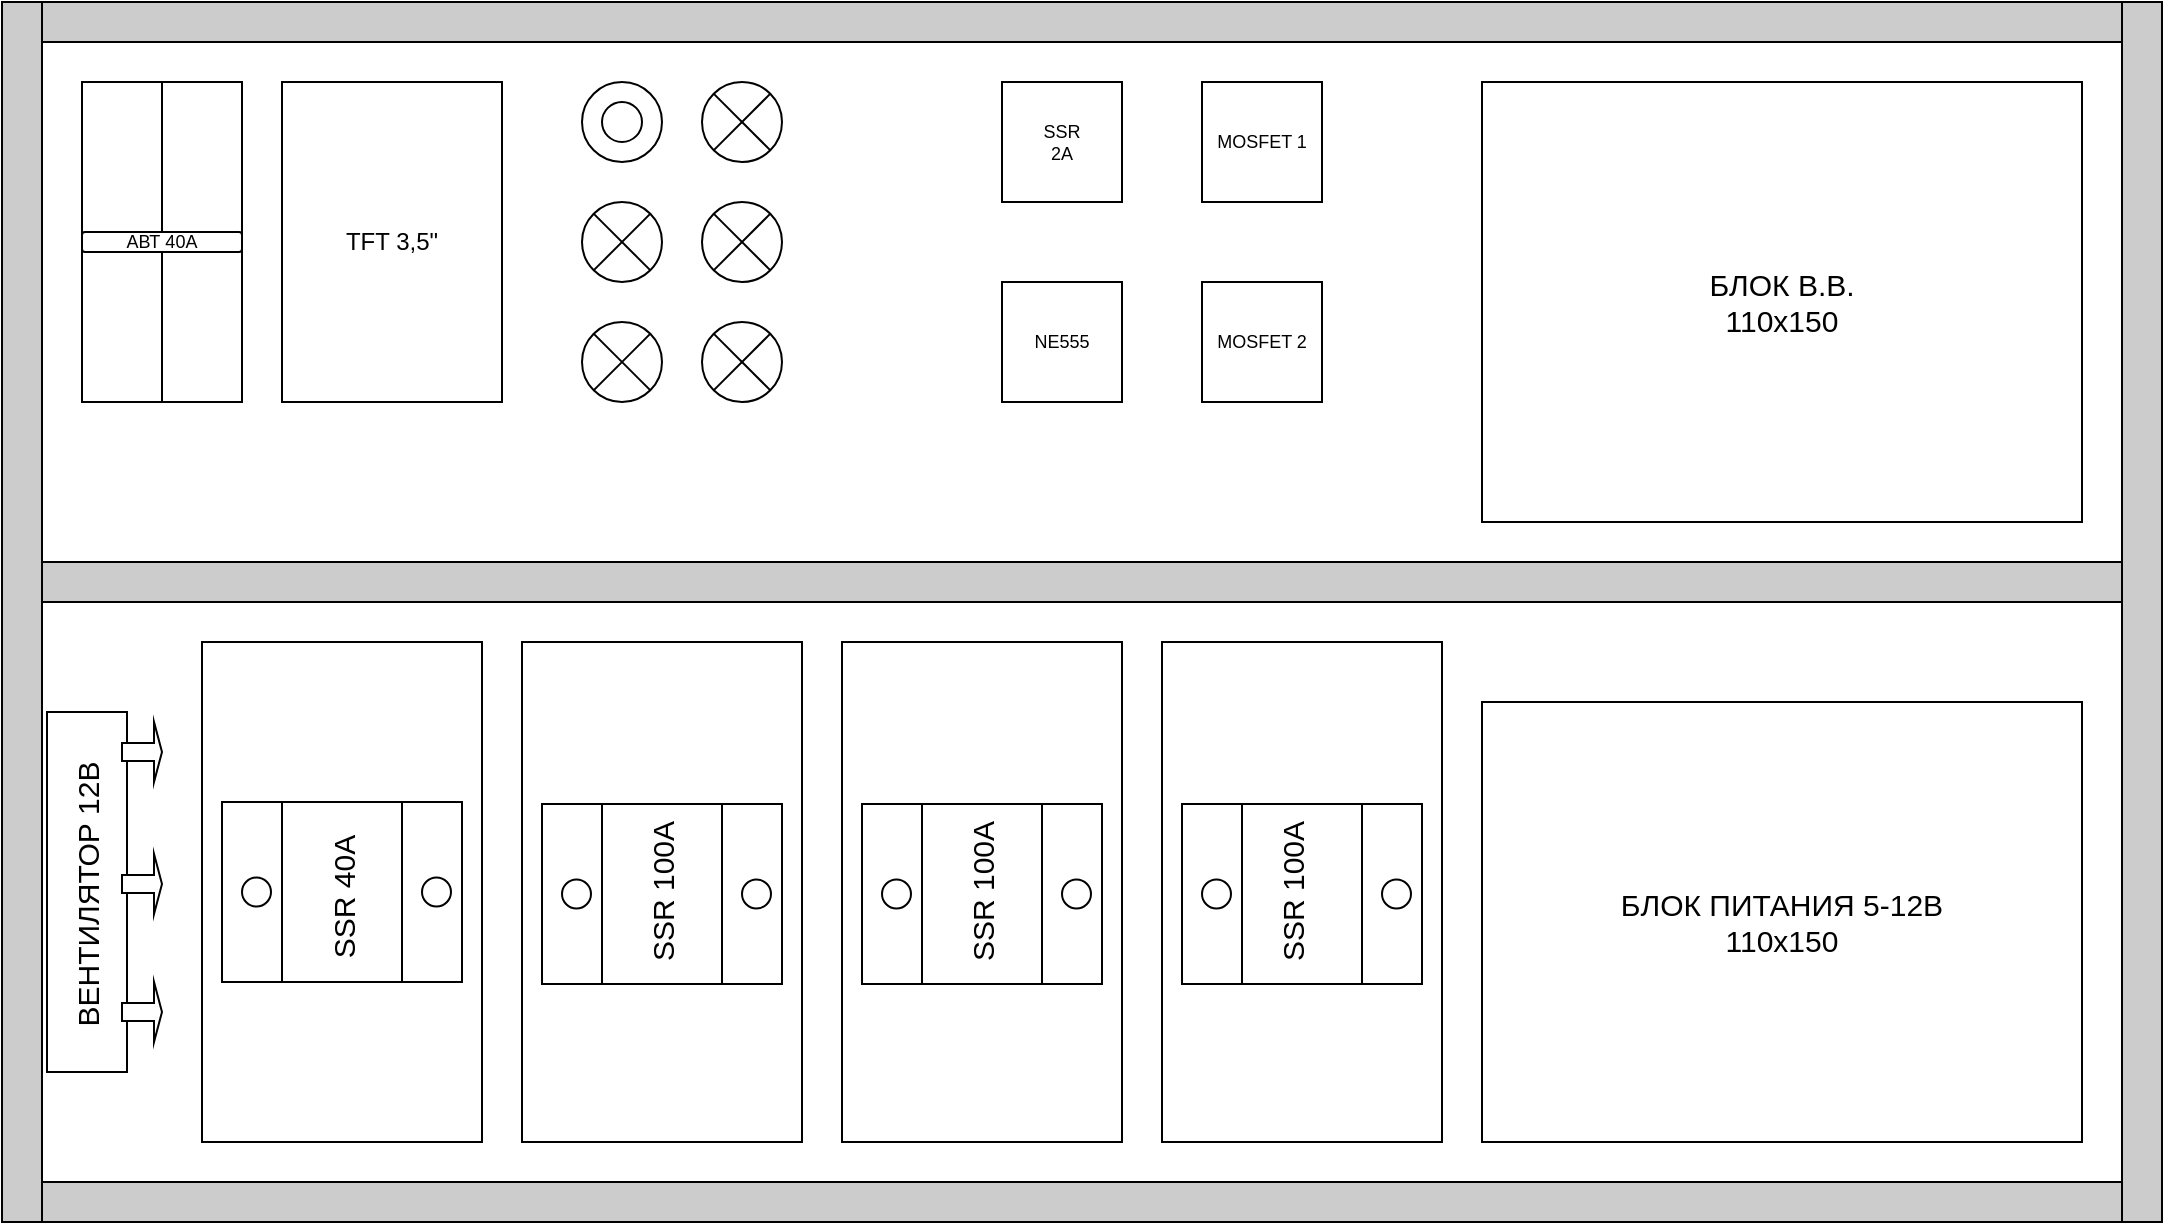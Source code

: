 <mxfile version="14.9.3" type="github">
  <diagram id="ALkyZSrOoAcbw6rtk0LM" name="Page-1">
    <mxGraphModel dx="1673" dy="840" grid="1" gridSize="10" guides="1" tooltips="1" connect="1" arrows="1" fold="1" page="1" pageScale="1" pageWidth="1169" pageHeight="827" background="#ffffff" math="0" shadow="0">
      <root>
        <mxCell id="0" />
        <mxCell id="1" parent="0" />
        <mxCell id="_bulFac5hPzbhJ2bnuvu-8" value="" style="rounded=0;whiteSpace=wrap;html=1;" vertex="1" parent="1">
          <mxGeometry x="60" y="60" width="40" height="160" as="geometry" />
        </mxCell>
        <mxCell id="_bulFac5hPzbhJ2bnuvu-10" value="TFT 3,5&quot;" style="rounded=0;whiteSpace=wrap;html=1;" vertex="1" parent="1">
          <mxGeometry x="160" y="60" width="110" height="160" as="geometry" />
        </mxCell>
        <mxCell id="_bulFac5hPzbhJ2bnuvu-20" value="&lt;div&gt;SSR&lt;/div&gt;&lt;div&gt;2A&lt;br&gt;&lt;/div&gt;" style="whiteSpace=wrap;html=1;aspect=fixed;fontSize=9;" vertex="1" parent="1">
          <mxGeometry x="520" y="60" width="60" height="60" as="geometry" />
        </mxCell>
        <mxCell id="_bulFac5hPzbhJ2bnuvu-21" value="&lt;div&gt;NE555&lt;/div&gt;" style="whiteSpace=wrap;html=1;aspect=fixed;fontSize=9;" vertex="1" parent="1">
          <mxGeometry x="520" y="160" width="60" height="60" as="geometry" />
        </mxCell>
        <mxCell id="_bulFac5hPzbhJ2bnuvu-24" value="&lt;div&gt;БЛОК В.В.&lt;br&gt;&lt;/div&gt;110х150" style="rounded=0;whiteSpace=wrap;html=1;fontSize=15;" vertex="1" parent="1">
          <mxGeometry x="760" y="60" width="300" height="220" as="geometry" />
        </mxCell>
        <mxCell id="_bulFac5hPzbhJ2bnuvu-27" value="" style="rounded=0;whiteSpace=wrap;html=1;" vertex="1" parent="1">
          <mxGeometry x="100" y="60" width="40" height="160" as="geometry" />
        </mxCell>
        <mxCell id="_bulFac5hPzbhJ2bnuvu-17" value="АВТ 40А" style="rounded=1;whiteSpace=wrap;html=1;fontSize=9;" vertex="1" parent="1">
          <mxGeometry x="60" y="135" width="80" height="10" as="geometry" />
        </mxCell>
        <mxCell id="_bulFac5hPzbhJ2bnuvu-28" value="" style="ellipse;whiteSpace=wrap;html=1;aspect=fixed;fontSize=9;" vertex="1" parent="1">
          <mxGeometry x="310" y="60" width="40" height="40" as="geometry" />
        </mxCell>
        <mxCell id="_bulFac5hPzbhJ2bnuvu-36" value="" style="ellipse;whiteSpace=wrap;html=1;aspect=fixed;fontSize=9;" vertex="1" parent="1">
          <mxGeometry x="320" y="70" width="20" height="20" as="geometry" />
        </mxCell>
        <mxCell id="_bulFac5hPzbhJ2bnuvu-37" value="" style="shape=sumEllipse;perimeter=ellipsePerimeter;whiteSpace=wrap;html=1;backgroundOutline=1;fontSize=9;" vertex="1" parent="1">
          <mxGeometry x="370" y="60" width="40" height="40" as="geometry" />
        </mxCell>
        <mxCell id="_bulFac5hPzbhJ2bnuvu-38" value="" style="shape=sumEllipse;perimeter=ellipsePerimeter;whiteSpace=wrap;html=1;backgroundOutline=1;fontSize=9;" vertex="1" parent="1">
          <mxGeometry x="310" y="180" width="40" height="40" as="geometry" />
        </mxCell>
        <mxCell id="_bulFac5hPzbhJ2bnuvu-39" value="" style="shape=sumEllipse;perimeter=ellipsePerimeter;whiteSpace=wrap;html=1;backgroundOutline=1;fontSize=9;" vertex="1" parent="1">
          <mxGeometry x="370" y="180" width="40" height="40" as="geometry" />
        </mxCell>
        <mxCell id="_bulFac5hPzbhJ2bnuvu-40" value="" style="shape=sumEllipse;perimeter=ellipsePerimeter;whiteSpace=wrap;html=1;backgroundOutline=1;fontSize=9;" vertex="1" parent="1">
          <mxGeometry x="310" y="120" width="40" height="40" as="geometry" />
        </mxCell>
        <mxCell id="_bulFac5hPzbhJ2bnuvu-41" value="" style="shape=sumEllipse;perimeter=ellipsePerimeter;whiteSpace=wrap;html=1;backgroundOutline=1;fontSize=9;" vertex="1" parent="1">
          <mxGeometry x="370" y="120" width="40" height="40" as="geometry" />
        </mxCell>
        <mxCell id="_bulFac5hPzbhJ2bnuvu-42" value="MOSFET 1" style="whiteSpace=wrap;html=1;aspect=fixed;fontSize=9;" vertex="1" parent="1">
          <mxGeometry x="620" y="60" width="60" height="60" as="geometry" />
        </mxCell>
        <mxCell id="_bulFac5hPzbhJ2bnuvu-43" value="MOSFET 2" style="whiteSpace=wrap;html=1;aspect=fixed;fontSize=9;" vertex="1" parent="1">
          <mxGeometry x="620" y="160" width="60" height="60" as="geometry" />
        </mxCell>
        <mxCell id="_bulFac5hPzbhJ2bnuvu-44" value="" style="rounded=0;whiteSpace=wrap;html=1;fontSize=15;" vertex="1" parent="1">
          <mxGeometry x="120" y="340" width="140" height="250" as="geometry" />
        </mxCell>
        <mxCell id="_bulFac5hPzbhJ2bnuvu-45" value="" style="rounded=0;whiteSpace=wrap;html=1;fontSize=15;" vertex="1" parent="1">
          <mxGeometry x="42.5" y="375" width="40" height="180" as="geometry" />
        </mxCell>
        <mxCell id="_bulFac5hPzbhJ2bnuvu-46" value="" style="rounded=0;whiteSpace=wrap;html=1;fontSize=15;" vertex="1" parent="1">
          <mxGeometry x="280" y="340" width="140" height="250" as="geometry" />
        </mxCell>
        <mxCell id="_bulFac5hPzbhJ2bnuvu-47" value="" style="rounded=0;whiteSpace=wrap;html=1;fontSize=15;" vertex="1" parent="1">
          <mxGeometry x="440" y="340" width="140" height="250" as="geometry" />
        </mxCell>
        <mxCell id="_bulFac5hPzbhJ2bnuvu-48" value="" style="rounded=0;whiteSpace=wrap;html=1;fontSize=15;" vertex="1" parent="1">
          <mxGeometry x="600" y="340" width="140" height="250" as="geometry" />
        </mxCell>
        <mxCell id="_bulFac5hPzbhJ2bnuvu-50" value="&lt;div&gt;БЛОК ПИТАНИЯ 5-12В&lt;/div&gt;&lt;div&gt;110х150&lt;br&gt;&lt;/div&gt;" style="rounded=0;whiteSpace=wrap;html=1;fontSize=15;" vertex="1" parent="1">
          <mxGeometry x="760" y="370" width="300" height="220" as="geometry" />
        </mxCell>
        <mxCell id="_bulFac5hPzbhJ2bnuvu-52" value="" style="rounded=0;whiteSpace=wrap;html=1;fontSize=15;labelBackgroundColor=none;fillColor=#CCCCCC;" vertex="1" parent="1">
          <mxGeometry x="40" y="300" width="1040" height="20" as="geometry" />
        </mxCell>
        <mxCell id="_bulFac5hPzbhJ2bnuvu-56" value="" style="rounded=0;whiteSpace=wrap;html=1;fontSize=15;labelBackgroundColor=none;fillColor=#CCCCCC;" vertex="1" parent="1">
          <mxGeometry x="40" y="610" width="1040" height="20" as="geometry" />
        </mxCell>
        <mxCell id="_bulFac5hPzbhJ2bnuvu-57" value="" style="rounded=0;whiteSpace=wrap;html=1;fontSize=15;labelBackgroundColor=none;fillColor=#CCCCCC;" vertex="1" parent="1">
          <mxGeometry x="40" y="20" width="1040" height="20" as="geometry" />
        </mxCell>
        <mxCell id="_bulFac5hPzbhJ2bnuvu-58" value="" style="rounded=0;whiteSpace=wrap;html=1;fontSize=15;labelBackgroundColor=none;fillColor=#CCCCCC;" vertex="1" parent="1">
          <mxGeometry x="1080" y="20" width="20" height="610" as="geometry" />
        </mxCell>
        <mxCell id="_bulFac5hPzbhJ2bnuvu-61" value="" style="rounded=0;whiteSpace=wrap;html=1;fontSize=15;labelBackgroundColor=none;fillColor=#CCCCCC;" vertex="1" parent="1">
          <mxGeometry x="20" y="20" width="20" height="610" as="geometry" />
        </mxCell>
        <mxCell id="_bulFac5hPzbhJ2bnuvu-62" value="" style="shape=singleArrow;whiteSpace=wrap;html=1;labelBackgroundColor=none;fontSize=15;fillColor=#FFFFFF;" vertex="1" parent="1">
          <mxGeometry x="80" y="380" width="20" height="30" as="geometry" />
        </mxCell>
        <mxCell id="_bulFac5hPzbhJ2bnuvu-63" value="" style="shape=singleArrow;whiteSpace=wrap;html=1;labelBackgroundColor=none;fontSize=15;fillColor=#FFFFFF;" vertex="1" parent="1">
          <mxGeometry x="80" y="510" width="20" height="30" as="geometry" />
        </mxCell>
        <mxCell id="_bulFac5hPzbhJ2bnuvu-64" value="" style="shape=singleArrow;whiteSpace=wrap;html=1;labelBackgroundColor=none;fontSize=15;fillColor=#FFFFFF;" vertex="1" parent="1">
          <mxGeometry x="80" y="446" width="20" height="30" as="geometry" />
        </mxCell>
        <mxCell id="_bulFac5hPzbhJ2bnuvu-65" value="ВЕНТИЛЯТОР 12В" style="text;html=1;strokeColor=none;fillColor=none;align=center;verticalAlign=middle;whiteSpace=wrap;rounded=0;labelBackgroundColor=none;fontSize=15;rotation=270;" vertex="1" parent="1">
          <mxGeometry x="-15" y="456" width="155" height="20" as="geometry" />
        </mxCell>
        <mxCell id="_bulFac5hPzbhJ2bnuvu-78" value="" style="rounded=0;whiteSpace=wrap;html=1;labelBackgroundColor=none;fontSize=15;fillColor=#FFFFFF;" vertex="1" parent="1">
          <mxGeometry x="130" y="420" width="120" height="90" as="geometry" />
        </mxCell>
        <mxCell id="_bulFac5hPzbhJ2bnuvu-79" value="" style="rounded=0;whiteSpace=wrap;html=1;labelBackgroundColor=none;fontSize=15;fillColor=#FFFFFF;" vertex="1" parent="1">
          <mxGeometry x="160" y="420" width="60" height="90" as="geometry" />
        </mxCell>
        <mxCell id="_bulFac5hPzbhJ2bnuvu-80" value="" style="ellipse;whiteSpace=wrap;html=1;aspect=fixed;labelBackgroundColor=none;fontSize=15;fillColor=#FFFFFF;" vertex="1" parent="1">
          <mxGeometry x="140" y="457.75" width="14.5" height="14.5" as="geometry" />
        </mxCell>
        <mxCell id="_bulFac5hPzbhJ2bnuvu-81" value="" style="ellipse;whiteSpace=wrap;html=1;aspect=fixed;labelBackgroundColor=none;fontSize=15;fillColor=#FFFFFF;" vertex="1" parent="1">
          <mxGeometry x="230" y="457.75" width="14.5" height="14.5" as="geometry" />
        </mxCell>
        <mxCell id="_bulFac5hPzbhJ2bnuvu-82" value="" style="rounded=0;whiteSpace=wrap;html=1;labelBackgroundColor=none;fontSize=15;fillColor=#FFFFFF;" vertex="1" parent="1">
          <mxGeometry x="290" y="421" width="120" height="90" as="geometry" />
        </mxCell>
        <mxCell id="_bulFac5hPzbhJ2bnuvu-83" value="" style="rounded=0;whiteSpace=wrap;html=1;labelBackgroundColor=none;fontSize=15;fillColor=#FFFFFF;" vertex="1" parent="1">
          <mxGeometry x="320" y="421" width="60" height="90" as="geometry" />
        </mxCell>
        <mxCell id="_bulFac5hPzbhJ2bnuvu-84" value="" style="ellipse;whiteSpace=wrap;html=1;aspect=fixed;labelBackgroundColor=none;fontSize=15;fillColor=#FFFFFF;" vertex="1" parent="1">
          <mxGeometry x="300" y="458.75" width="14.5" height="14.5" as="geometry" />
        </mxCell>
        <mxCell id="_bulFac5hPzbhJ2bnuvu-85" value="" style="ellipse;whiteSpace=wrap;html=1;aspect=fixed;labelBackgroundColor=none;fontSize=15;fillColor=#FFFFFF;" vertex="1" parent="1">
          <mxGeometry x="390" y="458.75" width="14.5" height="14.5" as="geometry" />
        </mxCell>
        <mxCell id="_bulFac5hPzbhJ2bnuvu-86" value="" style="rounded=0;whiteSpace=wrap;html=1;labelBackgroundColor=none;fontSize=15;fillColor=#FFFFFF;" vertex="1" parent="1">
          <mxGeometry x="450" y="421" width="120" height="90" as="geometry" />
        </mxCell>
        <mxCell id="_bulFac5hPzbhJ2bnuvu-87" value="" style="rounded=0;whiteSpace=wrap;html=1;labelBackgroundColor=none;fontSize=15;fillColor=#FFFFFF;" vertex="1" parent="1">
          <mxGeometry x="480" y="421" width="60" height="90" as="geometry" />
        </mxCell>
        <mxCell id="_bulFac5hPzbhJ2bnuvu-88" value="" style="ellipse;whiteSpace=wrap;html=1;aspect=fixed;labelBackgroundColor=none;fontSize=15;fillColor=#FFFFFF;" vertex="1" parent="1">
          <mxGeometry x="460" y="458.75" width="14.5" height="14.5" as="geometry" />
        </mxCell>
        <mxCell id="_bulFac5hPzbhJ2bnuvu-89" value="" style="ellipse;whiteSpace=wrap;html=1;aspect=fixed;labelBackgroundColor=none;fontSize=15;fillColor=#FFFFFF;" vertex="1" parent="1">
          <mxGeometry x="550" y="458.75" width="14.5" height="14.5" as="geometry" />
        </mxCell>
        <mxCell id="_bulFac5hPzbhJ2bnuvu-90" value="" style="rounded=0;whiteSpace=wrap;html=1;labelBackgroundColor=none;fontSize=15;fillColor=#FFFFFF;" vertex="1" parent="1">
          <mxGeometry x="610" y="421" width="120" height="90" as="geometry" />
        </mxCell>
        <mxCell id="_bulFac5hPzbhJ2bnuvu-91" value="" style="rounded=0;whiteSpace=wrap;html=1;labelBackgroundColor=none;fontSize=15;fillColor=#FFFFFF;" vertex="1" parent="1">
          <mxGeometry x="640" y="421" width="60" height="90" as="geometry" />
        </mxCell>
        <mxCell id="_bulFac5hPzbhJ2bnuvu-92" value="" style="ellipse;whiteSpace=wrap;html=1;aspect=fixed;labelBackgroundColor=none;fontSize=15;fillColor=#FFFFFF;" vertex="1" parent="1">
          <mxGeometry x="620" y="458.75" width="14.5" height="14.5" as="geometry" />
        </mxCell>
        <mxCell id="_bulFac5hPzbhJ2bnuvu-93" value="" style="ellipse;whiteSpace=wrap;html=1;aspect=fixed;labelBackgroundColor=none;fontSize=15;fillColor=#FFFFFF;" vertex="1" parent="1">
          <mxGeometry x="710" y="458.75" width="14.5" height="14.5" as="geometry" />
        </mxCell>
        <mxCell id="_bulFac5hPzbhJ2bnuvu-94" value="&lt;div&gt;SSR 40A&lt;/div&gt;" style="text;html=1;align=center;verticalAlign=middle;resizable=0;points=[];autosize=1;strokeColor=none;fontSize=15;rotation=270;" vertex="1" parent="1">
          <mxGeometry x="150" y="457.75" width="80" height="20" as="geometry" />
        </mxCell>
        <mxCell id="_bulFac5hPzbhJ2bnuvu-95" value="&lt;div&gt;SSR 100A&lt;/div&gt;" style="text;html=1;align=center;verticalAlign=middle;resizable=0;points=[];autosize=1;strokeColor=none;fontSize=15;rotation=270;" vertex="1" parent="1">
          <mxGeometry x="620" y="455" width="90" height="20" as="geometry" />
        </mxCell>
        <mxCell id="_bulFac5hPzbhJ2bnuvu-96" value="&lt;div&gt;SSR 100A&lt;/div&gt;" style="text;html=1;align=center;verticalAlign=middle;resizable=0;points=[];autosize=1;strokeColor=none;fontSize=15;rotation=270;" vertex="1" parent="1">
          <mxGeometry x="305" y="455" width="90" height="20" as="geometry" />
        </mxCell>
        <mxCell id="_bulFac5hPzbhJ2bnuvu-97" value="&lt;div&gt;SSR 100A&lt;/div&gt;" style="text;html=1;align=center;verticalAlign=middle;resizable=0;points=[];autosize=1;strokeColor=none;fontSize=15;rotation=270;" vertex="1" parent="1">
          <mxGeometry x="465" y="455" width="90" height="20" as="geometry" />
        </mxCell>
      </root>
    </mxGraphModel>
  </diagram>
</mxfile>
